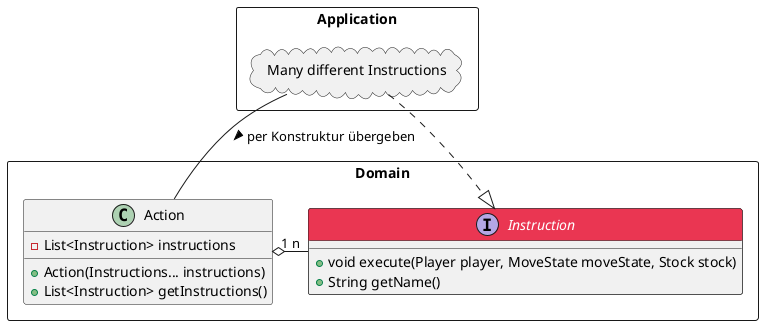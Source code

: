 @startuml actoin-domain

skinparam classFontColor automatic
skinparam classHeaderBackgroundColor<<Important>> #EA3652
hide stereotype

package Domain <<Rectangle>> {

    interface Instruction <<Important>> {

        + void execute(Player player, MoveState moveState, Stock stock)
        + String getName()

    }

    class Action {
        - List<Instruction> instructions

        + Action(Instructions... instructions)
        + List<Instruction> getInstructions()
    }

}

package Application <<Rectangle>> {

    package "Many different Instructions" <<Cloud>> {
    }

}

"Many different Instructions" .d.|> Instruction
"Many different Instructions" - Action : per Konstruktur übergeben >
Action "1" o-r- "n" Instruction

@enduml